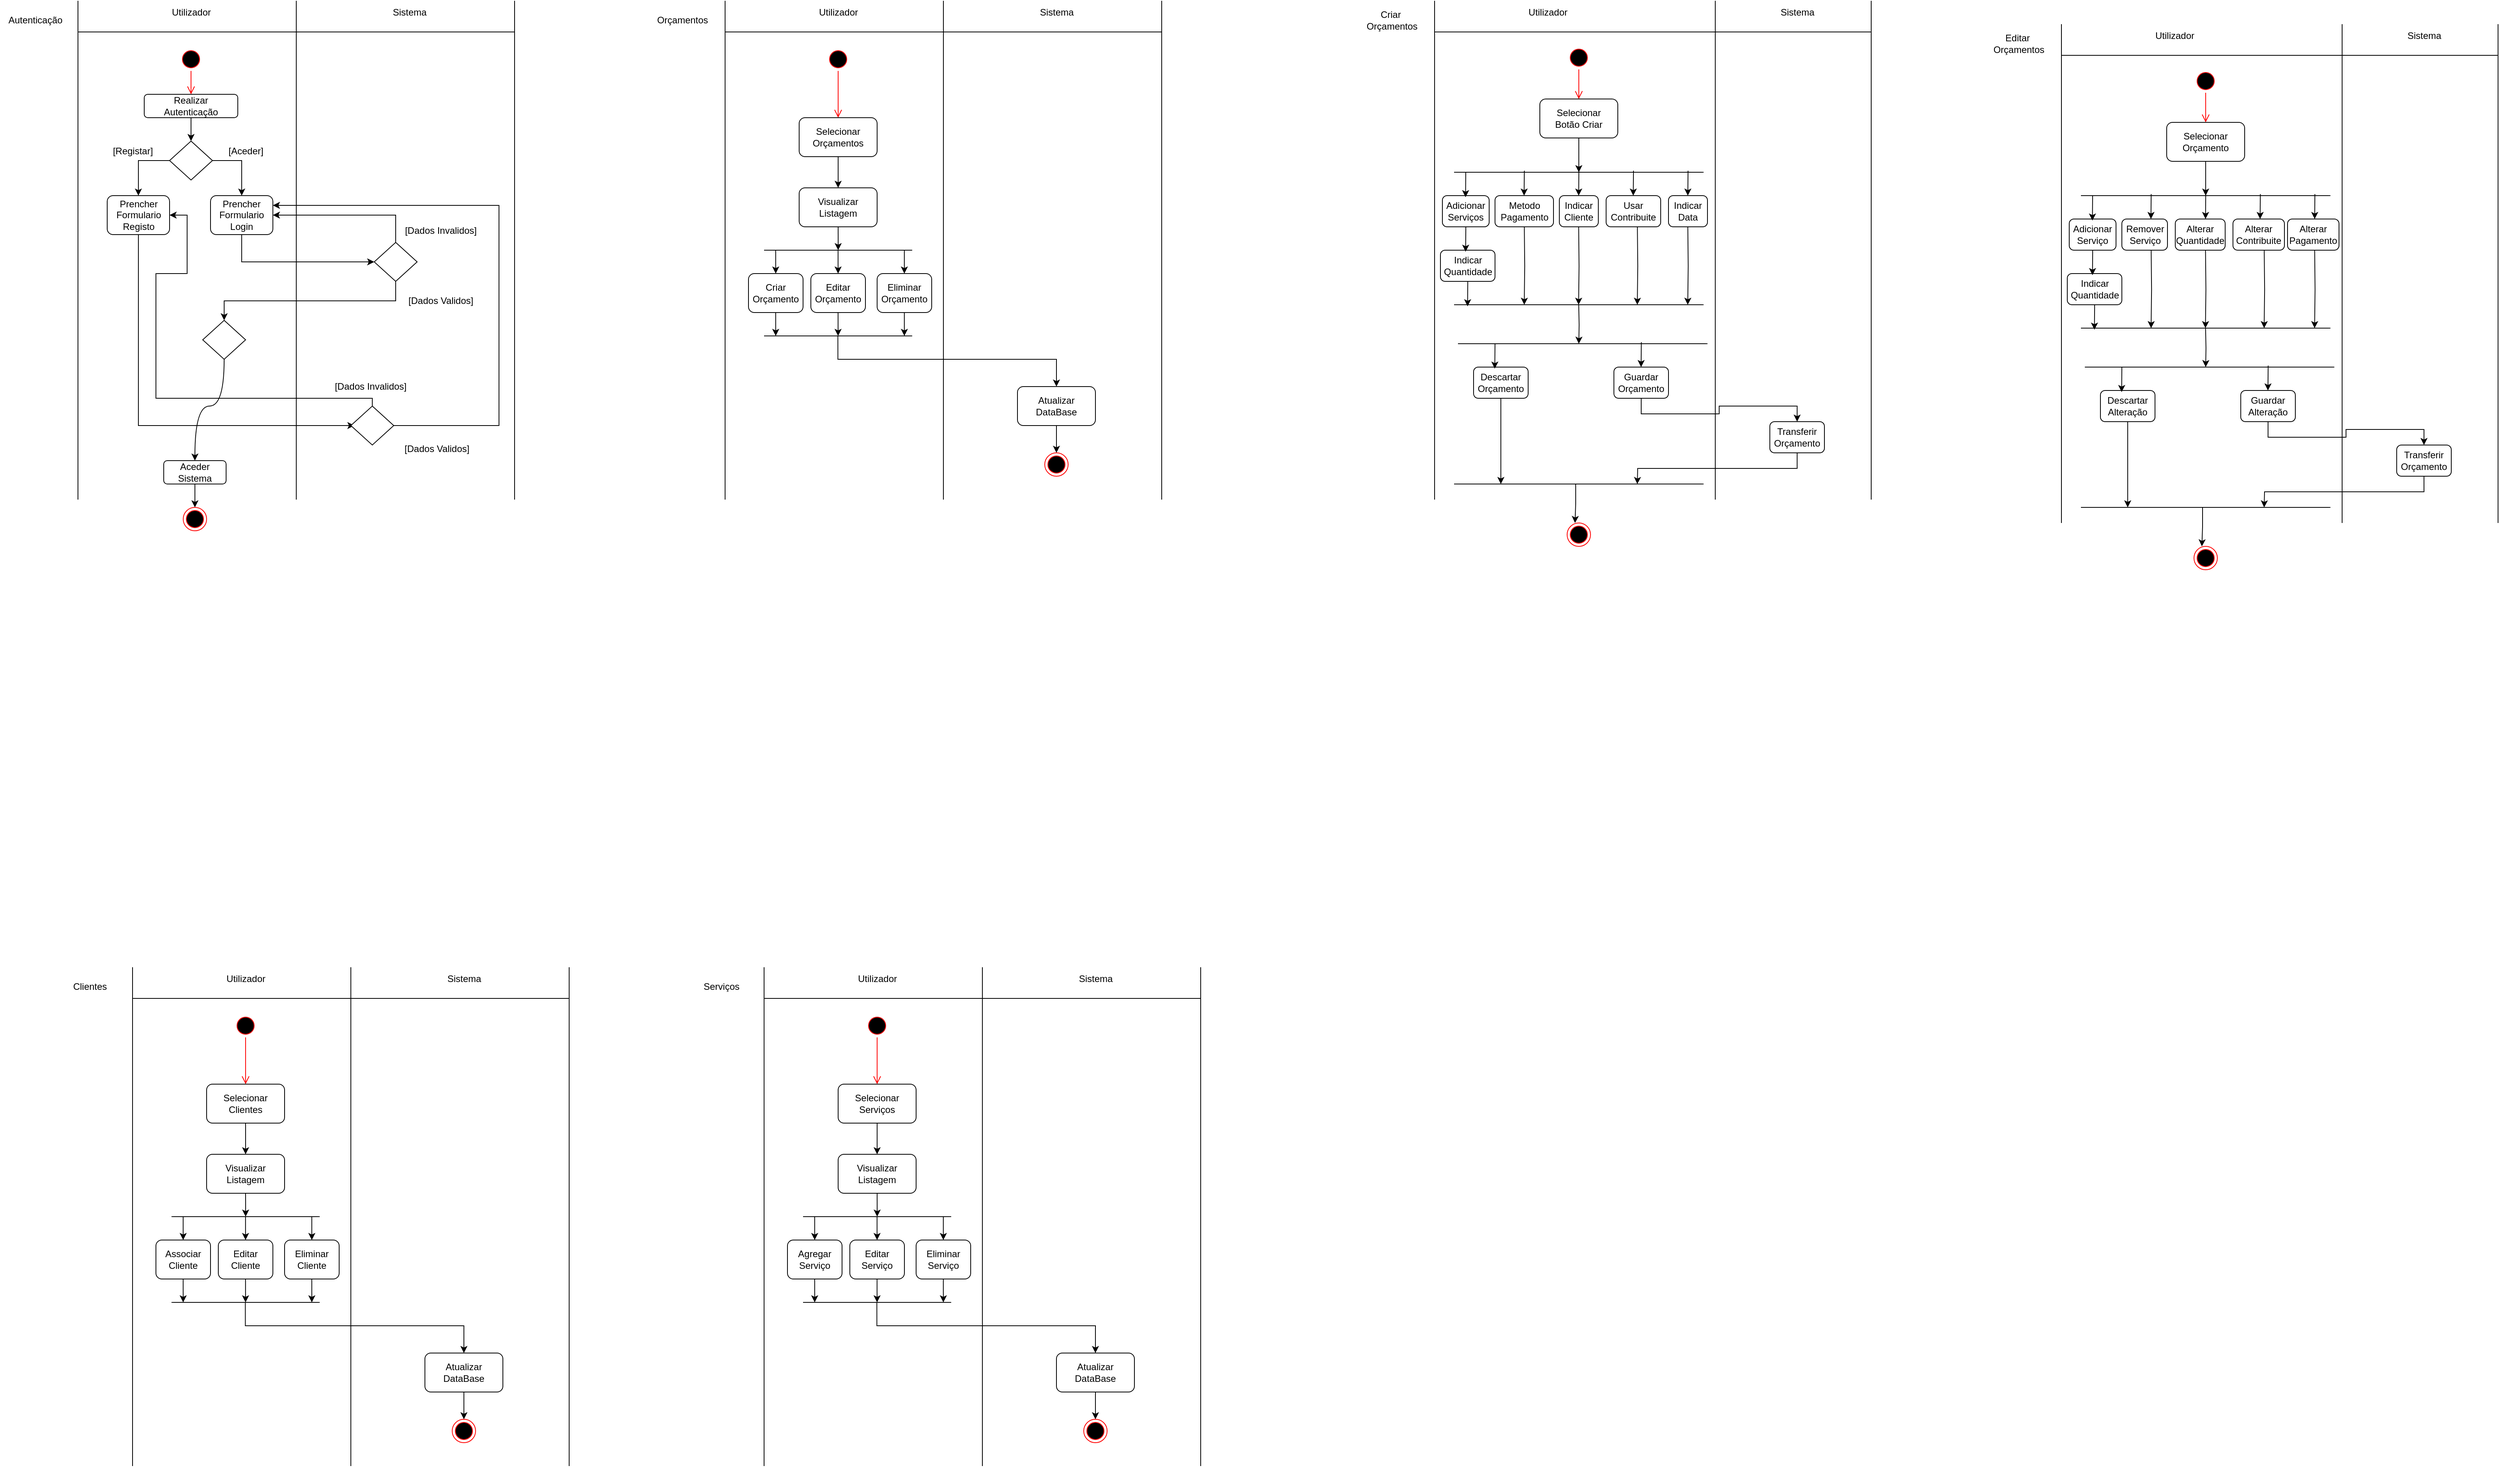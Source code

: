 <mxfile version="21.6.9" type="device">
  <diagram name="Página-1" id="OX3jYCKN3TqLSyHqY1oA">
    <mxGraphModel dx="1680" dy="1467" grid="1" gridSize="10" guides="1" tooltips="1" connect="1" arrows="1" fold="1" page="1" pageScale="1" pageWidth="827" pageHeight="1169" math="0" shadow="0">
      <root>
        <mxCell id="0" />
        <mxCell id="1" parent="0" />
        <mxCell id="Chhro7uyPCiOTzPTrU4y-1" value="" style="endArrow=none;html=1;rounded=0;" parent="1" edge="1">
          <mxGeometry width="50" height="50" relative="1" as="geometry">
            <mxPoint x="120" y="680" as="sourcePoint" />
            <mxPoint x="120" y="40" as="targetPoint" />
          </mxGeometry>
        </mxCell>
        <mxCell id="Chhro7uyPCiOTzPTrU4y-2" value="" style="endArrow=none;html=1;rounded=0;" parent="1" edge="1">
          <mxGeometry width="50" height="50" relative="1" as="geometry">
            <mxPoint x="680" y="680" as="sourcePoint" />
            <mxPoint x="680" y="40" as="targetPoint" />
          </mxGeometry>
        </mxCell>
        <mxCell id="Chhro7uyPCiOTzPTrU4y-3" value="" style="endArrow=none;html=1;rounded=0;" parent="1" edge="1">
          <mxGeometry width="50" height="50" relative="1" as="geometry">
            <mxPoint x="680" y="80" as="sourcePoint" />
            <mxPoint x="120" y="80" as="targetPoint" />
          </mxGeometry>
        </mxCell>
        <mxCell id="Chhro7uyPCiOTzPTrU4y-4" value="" style="endArrow=none;html=1;rounded=0;" parent="1" edge="1">
          <mxGeometry width="50" height="50" relative="1" as="geometry">
            <mxPoint x="400" y="680" as="sourcePoint" />
            <mxPoint x="400" y="40" as="targetPoint" />
          </mxGeometry>
        </mxCell>
        <mxCell id="Chhro7uyPCiOTzPTrU4y-5" value="Utilizador" style="text;html=1;align=center;verticalAlign=middle;resizable=0;points=[];autosize=1;strokeColor=none;fillColor=none;" parent="1" vertex="1">
          <mxGeometry x="230" y="40" width="70" height="30" as="geometry" />
        </mxCell>
        <mxCell id="Chhro7uyPCiOTzPTrU4y-6" value="Sistema" style="text;html=1;align=center;verticalAlign=middle;resizable=0;points=[];autosize=1;strokeColor=none;fillColor=none;" parent="1" vertex="1">
          <mxGeometry x="510" y="40" width="70" height="30" as="geometry" />
        </mxCell>
        <mxCell id="Chhro7uyPCiOTzPTrU4y-7" value="Autenticação" style="text;html=1;align=center;verticalAlign=middle;resizable=0;points=[];autosize=1;strokeColor=none;fillColor=none;" parent="1" vertex="1">
          <mxGeometry x="20" y="50" width="90" height="30" as="geometry" />
        </mxCell>
        <mxCell id="Chhro7uyPCiOTzPTrU4y-8" value="" style="ellipse;html=1;shape=startState;fillColor=#000000;strokeColor=#ff0000;" parent="1" vertex="1">
          <mxGeometry x="250" y="100" width="30" height="30" as="geometry" />
        </mxCell>
        <mxCell id="Chhro7uyPCiOTzPTrU4y-9" value="" style="edgeStyle=orthogonalEdgeStyle;html=1;verticalAlign=bottom;endArrow=open;endSize=8;strokeColor=#ff0000;rounded=0;entryX=0.5;entryY=0;entryDx=0;entryDy=0;" parent="1" source="Chhro7uyPCiOTzPTrU4y-8" target="Chhro7uyPCiOTzPTrU4y-10" edge="1">
          <mxGeometry relative="1" as="geometry">
            <mxPoint x="265" y="150" as="targetPoint" />
          </mxGeometry>
        </mxCell>
        <mxCell id="Chhro7uyPCiOTzPTrU4y-34" style="edgeStyle=orthogonalEdgeStyle;rounded=0;orthogonalLoop=1;jettySize=auto;html=1;exitX=0.5;exitY=1;exitDx=0;exitDy=0;entryX=0.5;entryY=0;entryDx=0;entryDy=0;" parent="1" source="Chhro7uyPCiOTzPTrU4y-10" target="Chhro7uyPCiOTzPTrU4y-11" edge="1">
          <mxGeometry relative="1" as="geometry" />
        </mxCell>
        <mxCell id="Chhro7uyPCiOTzPTrU4y-10" value="Realizar&lt;br&gt;Autenticação" style="rounded=1;whiteSpace=wrap;html=1;" parent="1" vertex="1">
          <mxGeometry x="205" y="160" width="120" height="30" as="geometry" />
        </mxCell>
        <mxCell id="Chhro7uyPCiOTzPTrU4y-25" style="edgeStyle=orthogonalEdgeStyle;rounded=0;orthogonalLoop=1;jettySize=auto;html=1;exitX=0;exitY=0.5;exitDx=0;exitDy=0;" parent="1" source="Chhro7uyPCiOTzPTrU4y-11" target="Chhro7uyPCiOTzPTrU4y-14" edge="1">
          <mxGeometry relative="1" as="geometry" />
        </mxCell>
        <mxCell id="Chhro7uyPCiOTzPTrU4y-33" style="edgeStyle=orthogonalEdgeStyle;rounded=0;orthogonalLoop=1;jettySize=auto;html=1;exitX=1;exitY=0.5;exitDx=0;exitDy=0;entryX=0.5;entryY=0;entryDx=0;entryDy=0;" parent="1" source="Chhro7uyPCiOTzPTrU4y-11" target="Chhro7uyPCiOTzPTrU4y-44" edge="1">
          <mxGeometry relative="1" as="geometry">
            <mxPoint x="335.0" y="280" as="targetPoint" />
          </mxGeometry>
        </mxCell>
        <mxCell id="Chhro7uyPCiOTzPTrU4y-11" value="" style="rhombus;whiteSpace=wrap;html=1;" parent="1" vertex="1">
          <mxGeometry x="237.5" y="220" width="55" height="50" as="geometry" />
        </mxCell>
        <mxCell id="Chhro7uyPCiOTzPTrU4y-12" value="[Registar]" style="text;html=1;align=center;verticalAlign=middle;resizable=0;points=[];autosize=1;strokeColor=none;fillColor=none;" parent="1" vertex="1">
          <mxGeometry x="150" y="218" width="80" height="30" as="geometry" />
        </mxCell>
        <mxCell id="Chhro7uyPCiOTzPTrU4y-13" value="[Aceder]" style="text;html=1;align=center;verticalAlign=middle;resizable=0;points=[];autosize=1;strokeColor=none;fillColor=none;" parent="1" vertex="1">
          <mxGeometry x="300" y="218" width="70" height="30" as="geometry" />
        </mxCell>
        <mxCell id="Chhro7uyPCiOTzPTrU4y-14" value="Prencher&lt;br&gt;Formulario&lt;br&gt;Registo" style="rounded=1;whiteSpace=wrap;html=1;" parent="1" vertex="1">
          <mxGeometry x="157.5" y="290" width="80" height="50" as="geometry" />
        </mxCell>
        <mxCell id="Chhro7uyPCiOTzPTrU4y-42" style="edgeStyle=orthogonalEdgeStyle;rounded=0;orthogonalLoop=1;jettySize=auto;html=1;exitX=0.5;exitY=1;exitDx=0;exitDy=0;entryX=0.083;entryY=0.499;entryDx=0;entryDy=0;entryPerimeter=0;" parent="1" source="Chhro7uyPCiOTzPTrU4y-14" target="Chhro7uyPCiOTzPTrU4y-41" edge="1">
          <mxGeometry relative="1" as="geometry">
            <mxPoint x="237.5" y="585" as="sourcePoint" />
            <Array as="points">
              <mxPoint x="198" y="585" />
            </Array>
          </mxGeometry>
        </mxCell>
        <mxCell id="Chhro7uyPCiOTzPTrU4y-40" style="edgeStyle=orthogonalEdgeStyle;rounded=0;orthogonalLoop=1;jettySize=auto;html=1;exitX=0.5;exitY=0;exitDx=0;exitDy=0;entryX=1;entryY=0.5;entryDx=0;entryDy=0;" parent="1" source="Chhro7uyPCiOTzPTrU4y-35" target="Chhro7uyPCiOTzPTrU4y-44" edge="1">
          <mxGeometry relative="1" as="geometry">
            <mxPoint x="381.25" y="295" as="targetPoint" />
          </mxGeometry>
        </mxCell>
        <mxCell id="Chhro7uyPCiOTzPTrU4y-59" style="edgeStyle=orthogonalEdgeStyle;rounded=0;orthogonalLoop=1;jettySize=auto;html=1;exitX=0.5;exitY=1;exitDx=0;exitDy=0;entryX=0.5;entryY=0;entryDx=0;entryDy=0;" parent="1" source="Chhro7uyPCiOTzPTrU4y-35" target="Chhro7uyPCiOTzPTrU4y-58" edge="1">
          <mxGeometry relative="1" as="geometry" />
        </mxCell>
        <mxCell id="Chhro7uyPCiOTzPTrU4y-35" value="" style="rhombus;whiteSpace=wrap;html=1;" parent="1" vertex="1">
          <mxGeometry x="500" y="350" width="55" height="50" as="geometry" />
        </mxCell>
        <mxCell id="Chhro7uyPCiOTzPTrU4y-38" value="[Dados Validos]" style="text;html=1;align=center;verticalAlign=middle;resizable=0;points=[];autosize=1;strokeColor=none;fillColor=none;" parent="1" vertex="1">
          <mxGeometry x="530" y="410" width="110" height="30" as="geometry" />
        </mxCell>
        <mxCell id="Chhro7uyPCiOTzPTrU4y-39" value="[Dados Invalidos]" style="text;html=1;align=center;verticalAlign=middle;resizable=0;points=[];autosize=1;strokeColor=none;fillColor=none;" parent="1" vertex="1">
          <mxGeometry x="525" y="320" width="120" height="30" as="geometry" />
        </mxCell>
        <mxCell id="Chhro7uyPCiOTzPTrU4y-52" style="edgeStyle=orthogonalEdgeStyle;rounded=0;orthogonalLoop=1;jettySize=auto;html=1;exitX=0.5;exitY=0;exitDx=0;exitDy=0;entryX=1;entryY=0.5;entryDx=0;entryDy=0;" parent="1" source="Chhro7uyPCiOTzPTrU4y-41" target="Chhro7uyPCiOTzPTrU4y-14" edge="1">
          <mxGeometry relative="1" as="geometry">
            <Array as="points">
              <mxPoint x="498" y="550" />
              <mxPoint x="220" y="550" />
              <mxPoint x="220" y="390" />
              <mxPoint x="260" y="390" />
              <mxPoint x="260" y="315" />
            </Array>
          </mxGeometry>
        </mxCell>
        <mxCell id="Chhro7uyPCiOTzPTrU4y-56" style="edgeStyle=orthogonalEdgeStyle;rounded=0;orthogonalLoop=1;jettySize=auto;html=1;exitX=1;exitY=0.5;exitDx=0;exitDy=0;entryX=1;entryY=0.25;entryDx=0;entryDy=0;" parent="1" source="Chhro7uyPCiOTzPTrU4y-41" target="Chhro7uyPCiOTzPTrU4y-44" edge="1">
          <mxGeometry relative="1" as="geometry">
            <Array as="points">
              <mxPoint x="660" y="585" />
              <mxPoint x="660" y="302" />
            </Array>
          </mxGeometry>
        </mxCell>
        <mxCell id="Chhro7uyPCiOTzPTrU4y-41" value="" style="rhombus;whiteSpace=wrap;html=1;" parent="1" vertex="1">
          <mxGeometry x="470" y="560" width="55" height="50" as="geometry" />
        </mxCell>
        <mxCell id="Chhro7uyPCiOTzPTrU4y-95" style="edgeStyle=orthogonalEdgeStyle;rounded=0;orthogonalLoop=1;jettySize=auto;html=1;exitX=0.5;exitY=1;exitDx=0;exitDy=0;entryX=0.5;entryY=0;entryDx=0;entryDy=0;" parent="1" source="Chhro7uyPCiOTzPTrU4y-43" target="Chhro7uyPCiOTzPTrU4y-94" edge="1">
          <mxGeometry relative="1" as="geometry" />
        </mxCell>
        <mxCell id="Chhro7uyPCiOTzPTrU4y-43" value="Aceder&lt;br&gt;Sistema" style="rounded=1;whiteSpace=wrap;html=1;" parent="1" vertex="1">
          <mxGeometry x="230" y="630" width="80" height="30" as="geometry" />
        </mxCell>
        <mxCell id="Chhro7uyPCiOTzPTrU4y-47" style="edgeStyle=orthogonalEdgeStyle;rounded=0;orthogonalLoop=1;jettySize=auto;html=1;exitX=0.5;exitY=1;exitDx=0;exitDy=0;entryX=0;entryY=0.5;entryDx=0;entryDy=0;" parent="1" source="Chhro7uyPCiOTzPTrU4y-44" target="Chhro7uyPCiOTzPTrU4y-35" edge="1">
          <mxGeometry relative="1" as="geometry" />
        </mxCell>
        <mxCell id="Chhro7uyPCiOTzPTrU4y-44" value="Prencher&lt;br&gt;&lt;div&gt;Formulario&lt;/div&gt;&lt;div&gt;Login&lt;/div&gt;" style="rounded=1;whiteSpace=wrap;html=1;" parent="1" vertex="1">
          <mxGeometry x="290" y="290" width="80" height="50" as="geometry" />
        </mxCell>
        <mxCell id="Chhro7uyPCiOTzPTrU4y-50" value="[Dados Invalidos]" style="text;html=1;align=center;verticalAlign=middle;resizable=0;points=[];autosize=1;strokeColor=none;fillColor=none;" parent="1" vertex="1">
          <mxGeometry x="435" y="520" width="120" height="30" as="geometry" />
        </mxCell>
        <mxCell id="Chhro7uyPCiOTzPTrU4y-53" value="[Dados Validos]" style="text;html=1;align=center;verticalAlign=middle;resizable=0;points=[];autosize=1;strokeColor=none;fillColor=none;" parent="1" vertex="1">
          <mxGeometry x="525" y="600" width="110" height="30" as="geometry" />
        </mxCell>
        <mxCell id="Chhro7uyPCiOTzPTrU4y-60" style="edgeStyle=orthogonalEdgeStyle;rounded=0;orthogonalLoop=1;jettySize=auto;html=1;exitX=0.5;exitY=1;exitDx=0;exitDy=0;curved=1;entryX=0.5;entryY=0;entryDx=0;entryDy=0;" parent="1" source="Chhro7uyPCiOTzPTrU4y-58" target="Chhro7uyPCiOTzPTrU4y-43" edge="1">
          <mxGeometry relative="1" as="geometry">
            <Array as="points">
              <mxPoint x="307" y="560" />
              <mxPoint x="270" y="560" />
            </Array>
          </mxGeometry>
        </mxCell>
        <mxCell id="Chhro7uyPCiOTzPTrU4y-58" value="" style="rhombus;whiteSpace=wrap;html=1;" parent="1" vertex="1">
          <mxGeometry x="280" y="450" width="55" height="50" as="geometry" />
        </mxCell>
        <mxCell id="Chhro7uyPCiOTzPTrU4y-61" value="Orçamentos" style="text;html=1;align=center;verticalAlign=middle;resizable=0;points=[];autosize=1;strokeColor=none;fillColor=none;" parent="1" vertex="1">
          <mxGeometry x="850" y="50" width="90" height="30" as="geometry" />
        </mxCell>
        <mxCell id="Chhro7uyPCiOTzPTrU4y-62" value="" style="endArrow=none;html=1;rounded=0;" parent="1" edge="1">
          <mxGeometry width="50" height="50" relative="1" as="geometry">
            <mxPoint x="950" y="680" as="sourcePoint" />
            <mxPoint x="950" y="40" as="targetPoint" />
          </mxGeometry>
        </mxCell>
        <mxCell id="Chhro7uyPCiOTzPTrU4y-63" value="" style="endArrow=none;html=1;rounded=0;" parent="1" edge="1">
          <mxGeometry width="50" height="50" relative="1" as="geometry">
            <mxPoint x="1510" y="680" as="sourcePoint" />
            <mxPoint x="1510" y="40" as="targetPoint" />
          </mxGeometry>
        </mxCell>
        <mxCell id="Chhro7uyPCiOTzPTrU4y-64" value="" style="endArrow=none;html=1;rounded=0;" parent="1" edge="1">
          <mxGeometry width="50" height="50" relative="1" as="geometry">
            <mxPoint x="1510" y="80" as="sourcePoint" />
            <mxPoint x="950" y="80" as="targetPoint" />
          </mxGeometry>
        </mxCell>
        <mxCell id="Chhro7uyPCiOTzPTrU4y-65" value="" style="endArrow=none;html=1;rounded=0;" parent="1" edge="1">
          <mxGeometry width="50" height="50" relative="1" as="geometry">
            <mxPoint x="1230" y="680" as="sourcePoint" />
            <mxPoint x="1230" y="40" as="targetPoint" />
          </mxGeometry>
        </mxCell>
        <mxCell id="Chhro7uyPCiOTzPTrU4y-66" value="Utilizador" style="text;html=1;align=center;verticalAlign=middle;resizable=0;points=[];autosize=1;strokeColor=none;fillColor=none;" parent="1" vertex="1">
          <mxGeometry x="1060" y="40" width="70" height="30" as="geometry" />
        </mxCell>
        <mxCell id="Chhro7uyPCiOTzPTrU4y-67" value="Sistema" style="text;html=1;align=center;verticalAlign=middle;resizable=0;points=[];autosize=1;strokeColor=none;fillColor=none;" parent="1" vertex="1">
          <mxGeometry x="1340" y="40" width="70" height="30" as="geometry" />
        </mxCell>
        <mxCell id="Chhro7uyPCiOTzPTrU4y-68" value="" style="ellipse;html=1;shape=startState;fillColor=#000000;strokeColor=#ff0000;" parent="1" vertex="1">
          <mxGeometry x="1080" y="100" width="30" height="30" as="geometry" />
        </mxCell>
        <mxCell id="Chhro7uyPCiOTzPTrU4y-69" value="" style="edgeStyle=orthogonalEdgeStyle;html=1;verticalAlign=bottom;endArrow=open;endSize=8;strokeColor=#ff0000;rounded=0;entryX=0.5;entryY=0;entryDx=0;entryDy=0;" parent="1" source="Chhro7uyPCiOTzPTrU4y-68" target="Chhro7uyPCiOTzPTrU4y-96" edge="1">
          <mxGeometry relative="1" as="geometry">
            <mxPoint x="1095" y="160" as="targetPoint" />
          </mxGeometry>
        </mxCell>
        <mxCell id="Chhro7uyPCiOTzPTrU4y-94" value="" style="ellipse;html=1;shape=endState;fillColor=#000000;strokeColor=#ff0000;" parent="1" vertex="1">
          <mxGeometry x="255" y="690" width="30" height="30" as="geometry" />
        </mxCell>
        <mxCell id="Chhro7uyPCiOTzPTrU4y-108" style="edgeStyle=orthogonalEdgeStyle;rounded=0;orthogonalLoop=1;jettySize=auto;html=1;exitX=0.5;exitY=1;exitDx=0;exitDy=0;entryX=0.5;entryY=0;entryDx=0;entryDy=0;" parent="1" source="Chhro7uyPCiOTzPTrU4y-96" target="Chhro7uyPCiOTzPTrU4y-97" edge="1">
          <mxGeometry relative="1" as="geometry" />
        </mxCell>
        <mxCell id="Chhro7uyPCiOTzPTrU4y-96" value="Selecionar&lt;br&gt;Orçamentos" style="rounded=1;whiteSpace=wrap;html=1;" parent="1" vertex="1">
          <mxGeometry x="1045" y="190" width="100" height="50" as="geometry" />
        </mxCell>
        <mxCell id="Chhro7uyPCiOTzPTrU4y-109" style="edgeStyle=orthogonalEdgeStyle;rounded=0;orthogonalLoop=1;jettySize=auto;html=1;exitX=0.5;exitY=1;exitDx=0;exitDy=0;" parent="1" source="Chhro7uyPCiOTzPTrU4y-97" edge="1">
          <mxGeometry relative="1" as="geometry">
            <mxPoint x="1095.057" y="360" as="targetPoint" />
          </mxGeometry>
        </mxCell>
        <mxCell id="Chhro7uyPCiOTzPTrU4y-97" value="&lt;div&gt;Visualizar&lt;/div&gt;&lt;div&gt;Listagem&lt;br&gt;&lt;/div&gt;" style="rounded=1;whiteSpace=wrap;html=1;" parent="1" vertex="1">
          <mxGeometry x="1045" y="280" width="100" height="50" as="geometry" />
        </mxCell>
        <mxCell id="Chhro7uyPCiOTzPTrU4y-98" value="Criar&lt;br&gt;Orçamento" style="rounded=1;whiteSpace=wrap;html=1;" parent="1" vertex="1">
          <mxGeometry x="980" y="390" width="70" height="50" as="geometry" />
        </mxCell>
        <mxCell id="Chhro7uyPCiOTzPTrU4y-100" value="Editar&lt;br&gt;Orçamento" style="rounded=1;whiteSpace=wrap;html=1;" parent="1" vertex="1">
          <mxGeometry x="1060" y="390" width="70" height="50" as="geometry" />
        </mxCell>
        <mxCell id="Chhro7uyPCiOTzPTrU4y-101" value="&lt;div&gt;Eliminar&lt;/div&gt;&lt;div&gt;Orçamento&lt;br&gt;&lt;/div&gt;" style="rounded=1;whiteSpace=wrap;html=1;" parent="1" vertex="1">
          <mxGeometry x="1145" y="390" width="70" height="50" as="geometry" />
        </mxCell>
        <mxCell id="Chhro7uyPCiOTzPTrU4y-119" style="edgeStyle=orthogonalEdgeStyle;rounded=0;orthogonalLoop=1;jettySize=auto;html=1;exitX=0.5;exitY=1;exitDx=0;exitDy=0;entryX=0.5;entryY=0;entryDx=0;entryDy=0;" parent="1" source="Chhro7uyPCiOTzPTrU4y-103" target="Chhro7uyPCiOTzPTrU4y-118" edge="1">
          <mxGeometry relative="1" as="geometry" />
        </mxCell>
        <mxCell id="Chhro7uyPCiOTzPTrU4y-103" value="Atualizar&lt;br&gt;DataBase" style="rounded=1;whiteSpace=wrap;html=1;" parent="1" vertex="1">
          <mxGeometry x="1325" y="535" width="100" height="50" as="geometry" />
        </mxCell>
        <mxCell id="Chhro7uyPCiOTzPTrU4y-105" value="" style="endArrow=none;html=1;rounded=0;" parent="1" edge="1">
          <mxGeometry width="50" height="50" relative="1" as="geometry">
            <mxPoint x="1000" y="360" as="sourcePoint" />
            <mxPoint x="1190" y="360" as="targetPoint" />
          </mxGeometry>
        </mxCell>
        <mxCell id="Chhro7uyPCiOTzPTrU4y-106" value="" style="endArrow=none;html=1;rounded=0;" parent="1" edge="1">
          <mxGeometry width="50" height="50" relative="1" as="geometry">
            <mxPoint x="1000" y="470" as="sourcePoint" />
            <mxPoint x="1190" y="470" as="targetPoint" />
          </mxGeometry>
        </mxCell>
        <mxCell id="Chhro7uyPCiOTzPTrU4y-110" style="edgeStyle=orthogonalEdgeStyle;rounded=0;orthogonalLoop=1;jettySize=auto;html=1;exitX=0.5;exitY=1;exitDx=0;exitDy=0;" parent="1" edge="1">
          <mxGeometry relative="1" as="geometry">
            <mxPoint x="1014.947" y="390" as="targetPoint" />
            <mxPoint x="1014.89" y="360" as="sourcePoint" />
          </mxGeometry>
        </mxCell>
        <mxCell id="Chhro7uyPCiOTzPTrU4y-111" style="edgeStyle=orthogonalEdgeStyle;rounded=0;orthogonalLoop=1;jettySize=auto;html=1;exitX=0.5;exitY=1;exitDx=0;exitDy=0;" parent="1" edge="1">
          <mxGeometry relative="1" as="geometry">
            <mxPoint x="1094.947" y="390" as="targetPoint" />
            <mxPoint x="1094.89" y="360" as="sourcePoint" />
          </mxGeometry>
        </mxCell>
        <mxCell id="Chhro7uyPCiOTzPTrU4y-113" style="edgeStyle=orthogonalEdgeStyle;rounded=0;orthogonalLoop=1;jettySize=auto;html=1;exitX=0.5;exitY=1;exitDx=0;exitDy=0;" parent="1" edge="1">
          <mxGeometry relative="1" as="geometry">
            <mxPoint x="1179.947" y="390" as="targetPoint" />
            <mxPoint x="1179.89" y="360" as="sourcePoint" />
          </mxGeometry>
        </mxCell>
        <mxCell id="Chhro7uyPCiOTzPTrU4y-114" style="edgeStyle=orthogonalEdgeStyle;rounded=0;orthogonalLoop=1;jettySize=auto;html=1;exitX=0.5;exitY=1;exitDx=0;exitDy=0;" parent="1" edge="1">
          <mxGeometry relative="1" as="geometry">
            <mxPoint x="1014.947" y="470" as="targetPoint" />
            <mxPoint x="1014.89" y="440" as="sourcePoint" />
          </mxGeometry>
        </mxCell>
        <mxCell id="Chhro7uyPCiOTzPTrU4y-115" style="edgeStyle=orthogonalEdgeStyle;rounded=0;orthogonalLoop=1;jettySize=auto;html=1;exitX=0.5;exitY=1;exitDx=0;exitDy=0;" parent="1" edge="1">
          <mxGeometry relative="1" as="geometry">
            <mxPoint x="1094.947" y="470" as="targetPoint" />
            <mxPoint x="1094.89" y="440" as="sourcePoint" />
          </mxGeometry>
        </mxCell>
        <mxCell id="Chhro7uyPCiOTzPTrU4y-116" style="edgeStyle=orthogonalEdgeStyle;rounded=0;orthogonalLoop=1;jettySize=auto;html=1;exitX=0.5;exitY=1;exitDx=0;exitDy=0;" parent="1" edge="1">
          <mxGeometry relative="1" as="geometry">
            <mxPoint x="1179.947" y="470" as="targetPoint" />
            <mxPoint x="1179.89" y="440" as="sourcePoint" />
          </mxGeometry>
        </mxCell>
        <mxCell id="Chhro7uyPCiOTzPTrU4y-117" style="edgeStyle=orthogonalEdgeStyle;rounded=0;orthogonalLoop=1;jettySize=auto;html=1;exitX=0.5;exitY=1;exitDx=0;exitDy=0;" parent="1" target="Chhro7uyPCiOTzPTrU4y-103" edge="1">
          <mxGeometry relative="1" as="geometry">
            <mxPoint x="1094.717" y="500" as="targetPoint" />
            <mxPoint x="1094.66" y="470" as="sourcePoint" />
            <Array as="points">
              <mxPoint x="1095" y="500" />
              <mxPoint x="1375" y="500" />
            </Array>
          </mxGeometry>
        </mxCell>
        <mxCell id="Chhro7uyPCiOTzPTrU4y-118" value="" style="ellipse;html=1;shape=endState;fillColor=#000000;strokeColor=#ff0000;" parent="1" vertex="1">
          <mxGeometry x="1360" y="620" width="30" height="30" as="geometry" />
        </mxCell>
        <mxCell id="OfcOoXMwRskthWxn-bnW-1" value="&lt;div&gt;Criar&amp;nbsp;&lt;/div&gt;&lt;div&gt;Orçamentos&lt;/div&gt;" style="text;html=1;align=center;verticalAlign=middle;resizable=0;points=[];autosize=1;strokeColor=none;fillColor=none;" vertex="1" parent="1">
          <mxGeometry x="1760" y="45" width="90" height="40" as="geometry" />
        </mxCell>
        <mxCell id="OfcOoXMwRskthWxn-bnW-2" value="" style="endArrow=none;html=1;rounded=0;" edge="1" parent="1">
          <mxGeometry width="50" height="50" relative="1" as="geometry">
            <mxPoint x="1860" y="680" as="sourcePoint" />
            <mxPoint x="1860" y="40" as="targetPoint" />
          </mxGeometry>
        </mxCell>
        <mxCell id="OfcOoXMwRskthWxn-bnW-3" value="" style="endArrow=none;html=1;rounded=0;" edge="1" parent="1">
          <mxGeometry width="50" height="50" relative="1" as="geometry">
            <mxPoint x="2420" y="680" as="sourcePoint" />
            <mxPoint x="2420" y="40" as="targetPoint" />
          </mxGeometry>
        </mxCell>
        <mxCell id="OfcOoXMwRskthWxn-bnW-4" value="" style="endArrow=none;html=1;rounded=0;" edge="1" parent="1">
          <mxGeometry width="50" height="50" relative="1" as="geometry">
            <mxPoint x="2420" y="80" as="sourcePoint" />
            <mxPoint x="1860" y="80" as="targetPoint" />
          </mxGeometry>
        </mxCell>
        <mxCell id="OfcOoXMwRskthWxn-bnW-5" value="" style="endArrow=none;html=1;rounded=0;" edge="1" parent="1">
          <mxGeometry width="50" height="50" relative="1" as="geometry">
            <mxPoint x="2220" y="680" as="sourcePoint" />
            <mxPoint x="2220" y="40" as="targetPoint" />
          </mxGeometry>
        </mxCell>
        <mxCell id="OfcOoXMwRskthWxn-bnW-6" value="Utilizador" style="text;html=1;align=center;verticalAlign=middle;resizable=0;points=[];autosize=1;strokeColor=none;fillColor=none;" vertex="1" parent="1">
          <mxGeometry x="1970" y="40" width="70" height="30" as="geometry" />
        </mxCell>
        <mxCell id="OfcOoXMwRskthWxn-bnW-7" value="Sistema" style="text;html=1;align=center;verticalAlign=middle;resizable=0;points=[];autosize=1;strokeColor=none;fillColor=none;" vertex="1" parent="1">
          <mxGeometry x="2290" y="40" width="70" height="30" as="geometry" />
        </mxCell>
        <mxCell id="OfcOoXMwRskthWxn-bnW-8" value="" style="ellipse;html=1;shape=startState;fillColor=#000000;strokeColor=#ff0000;" vertex="1" parent="1">
          <mxGeometry x="2030" y="98" width="30" height="30" as="geometry" />
        </mxCell>
        <mxCell id="OfcOoXMwRskthWxn-bnW-9" value="" style="edgeStyle=orthogonalEdgeStyle;html=1;verticalAlign=bottom;endArrow=open;endSize=8;strokeColor=#ff0000;rounded=0;entryX=0.5;entryY=0;entryDx=0;entryDy=0;" edge="1" parent="1" source="OfcOoXMwRskthWxn-bnW-8" target="OfcOoXMwRskthWxn-bnW-11">
          <mxGeometry relative="1" as="geometry">
            <mxPoint x="2045" y="158" as="targetPoint" />
          </mxGeometry>
        </mxCell>
        <mxCell id="OfcOoXMwRskthWxn-bnW-10" style="edgeStyle=orthogonalEdgeStyle;rounded=0;orthogonalLoop=1;jettySize=auto;html=1;exitX=0.5;exitY=1;exitDx=0;exitDy=0;" edge="1" parent="1" source="OfcOoXMwRskthWxn-bnW-11">
          <mxGeometry relative="1" as="geometry">
            <mxPoint x="2045" y="260" as="targetPoint" />
          </mxGeometry>
        </mxCell>
        <mxCell id="OfcOoXMwRskthWxn-bnW-11" value="&lt;div&gt;Selecionar&lt;/div&gt;&lt;div&gt;Botão Criar&lt;/div&gt;" style="rounded=1;whiteSpace=wrap;html=1;" vertex="1" parent="1">
          <mxGeometry x="1995" y="166" width="100" height="50" as="geometry" />
        </mxCell>
        <mxCell id="OfcOoXMwRskthWxn-bnW-28" value="" style="ellipse;html=1;shape=endState;fillColor=#000000;strokeColor=#ff0000;" vertex="1" parent="1">
          <mxGeometry x="2030" y="710" width="30" height="30" as="geometry" />
        </mxCell>
        <mxCell id="OfcOoXMwRskthWxn-bnW-29" value="&lt;div&gt;Adicionar&lt;/div&gt;&lt;div&gt;Serviços&lt;br&gt;&lt;/div&gt;" style="rounded=1;whiteSpace=wrap;html=1;" vertex="1" parent="1">
          <mxGeometry x="1870" y="290" width="60" height="40" as="geometry" />
        </mxCell>
        <mxCell id="OfcOoXMwRskthWxn-bnW-30" value="&lt;div&gt;Indicar&lt;/div&gt;&lt;div&gt;Quantidade&lt;br&gt;&lt;/div&gt;" style="rounded=1;whiteSpace=wrap;html=1;" vertex="1" parent="1">
          <mxGeometry x="1867.5" y="360" width="70" height="40" as="geometry" />
        </mxCell>
        <mxCell id="OfcOoXMwRskthWxn-bnW-31" value="&lt;div&gt;Metodo&lt;/div&gt;&lt;div&gt;Pagamento&lt;br&gt;&lt;/div&gt;" style="rounded=1;whiteSpace=wrap;html=1;" vertex="1" parent="1">
          <mxGeometry x="1937.5" y="290" width="75" height="40" as="geometry" />
        </mxCell>
        <mxCell id="OfcOoXMwRskthWxn-bnW-32" value="&lt;div&gt;Indicar&lt;/div&gt;&lt;div&gt;Cliente&lt;br&gt;&lt;/div&gt;" style="rounded=1;whiteSpace=wrap;html=1;" vertex="1" parent="1">
          <mxGeometry x="2020" y="290" width="50" height="40" as="geometry" />
        </mxCell>
        <mxCell id="OfcOoXMwRskthWxn-bnW-33" value="&lt;div&gt;Usar&lt;/div&gt;&lt;div&gt;Contribuite&lt;br&gt;&lt;/div&gt;" style="rounded=1;whiteSpace=wrap;html=1;" vertex="1" parent="1">
          <mxGeometry x="2080" y="290" width="70" height="40" as="geometry" />
        </mxCell>
        <mxCell id="OfcOoXMwRskthWxn-bnW-34" value="&lt;div&gt;Indicar&lt;/div&gt;&lt;div&gt;Data&lt;br&gt;&lt;/div&gt;" style="rounded=1;whiteSpace=wrap;html=1;" vertex="1" parent="1">
          <mxGeometry x="2160" y="290" width="50" height="40" as="geometry" />
        </mxCell>
        <mxCell id="OfcOoXMwRskthWxn-bnW-35" value="" style="endArrow=none;html=1;rounded=0;" edge="1" parent="1">
          <mxGeometry width="50" height="50" relative="1" as="geometry">
            <mxPoint x="1885" y="260" as="sourcePoint" />
            <mxPoint x="2205" y="260" as="targetPoint" />
          </mxGeometry>
        </mxCell>
        <mxCell id="OfcOoXMwRskthWxn-bnW-36" style="edgeStyle=orthogonalEdgeStyle;rounded=0;orthogonalLoop=1;jettySize=auto;html=1;" edge="1" parent="1">
          <mxGeometry relative="1" as="geometry">
            <mxPoint x="1900" y="260" as="sourcePoint" />
            <mxPoint x="1899.71" y="292" as="targetPoint" />
          </mxGeometry>
        </mxCell>
        <mxCell id="OfcOoXMwRskthWxn-bnW-37" style="edgeStyle=orthogonalEdgeStyle;rounded=0;orthogonalLoop=1;jettySize=auto;html=1;" edge="1" parent="1">
          <mxGeometry relative="1" as="geometry">
            <mxPoint x="1975.09" y="258" as="sourcePoint" />
            <mxPoint x="1974.8" y="290" as="targetPoint" />
          </mxGeometry>
        </mxCell>
        <mxCell id="OfcOoXMwRskthWxn-bnW-38" style="edgeStyle=orthogonalEdgeStyle;rounded=0;orthogonalLoop=1;jettySize=auto;html=1;" edge="1" parent="1">
          <mxGeometry relative="1" as="geometry">
            <mxPoint x="2045.09" y="258" as="sourcePoint" />
            <mxPoint x="2044.8" y="290" as="targetPoint" />
          </mxGeometry>
        </mxCell>
        <mxCell id="OfcOoXMwRskthWxn-bnW-39" style="edgeStyle=orthogonalEdgeStyle;rounded=0;orthogonalLoop=1;jettySize=auto;html=1;" edge="1" parent="1">
          <mxGeometry relative="1" as="geometry">
            <mxPoint x="2115.09" y="258" as="sourcePoint" />
            <mxPoint x="2114.8" y="290" as="targetPoint" />
          </mxGeometry>
        </mxCell>
        <mxCell id="OfcOoXMwRskthWxn-bnW-40" style="edgeStyle=orthogonalEdgeStyle;rounded=0;orthogonalLoop=1;jettySize=auto;html=1;" edge="1" parent="1">
          <mxGeometry relative="1" as="geometry">
            <mxPoint x="2185.09" y="258" as="sourcePoint" />
            <mxPoint x="2184.8" y="290" as="targetPoint" />
          </mxGeometry>
        </mxCell>
        <mxCell id="OfcOoXMwRskthWxn-bnW-41" value="" style="endArrow=none;html=1;rounded=0;" edge="1" parent="1">
          <mxGeometry width="50" height="50" relative="1" as="geometry">
            <mxPoint x="1885" y="430" as="sourcePoint" />
            <mxPoint x="2205" y="430" as="targetPoint" />
          </mxGeometry>
        </mxCell>
        <mxCell id="OfcOoXMwRskthWxn-bnW-42" style="edgeStyle=orthogonalEdgeStyle;rounded=0;orthogonalLoop=1;jettySize=auto;html=1;" edge="1" parent="1">
          <mxGeometry relative="1" as="geometry">
            <mxPoint x="1900.09" y="330" as="sourcePoint" />
            <mxPoint x="1899.8" y="362" as="targetPoint" />
          </mxGeometry>
        </mxCell>
        <mxCell id="OfcOoXMwRskthWxn-bnW-43" style="edgeStyle=orthogonalEdgeStyle;rounded=0;orthogonalLoop=1;jettySize=auto;html=1;" edge="1" parent="1">
          <mxGeometry relative="1" as="geometry">
            <mxPoint x="1902.59" y="400" as="sourcePoint" />
            <mxPoint x="1902.3" y="432" as="targetPoint" />
          </mxGeometry>
        </mxCell>
        <mxCell id="OfcOoXMwRskthWxn-bnW-44" style="edgeStyle=orthogonalEdgeStyle;rounded=0;orthogonalLoop=1;jettySize=auto;html=1;" edge="1" parent="1">
          <mxGeometry relative="1" as="geometry">
            <mxPoint x="1975.09" y="330" as="sourcePoint" />
            <mxPoint x="1975" y="430" as="targetPoint" />
          </mxGeometry>
        </mxCell>
        <mxCell id="OfcOoXMwRskthWxn-bnW-45" style="edgeStyle=orthogonalEdgeStyle;rounded=0;orthogonalLoop=1;jettySize=auto;html=1;" edge="1" parent="1">
          <mxGeometry relative="1" as="geometry">
            <mxPoint x="2044.79" y="330" as="sourcePoint" />
            <mxPoint x="2044.7" y="430" as="targetPoint" />
          </mxGeometry>
        </mxCell>
        <mxCell id="OfcOoXMwRskthWxn-bnW-46" style="edgeStyle=orthogonalEdgeStyle;rounded=0;orthogonalLoop=1;jettySize=auto;html=1;" edge="1" parent="1">
          <mxGeometry relative="1" as="geometry">
            <mxPoint x="2120.09" y="330" as="sourcePoint" />
            <mxPoint x="2120" y="430" as="targetPoint" />
          </mxGeometry>
        </mxCell>
        <mxCell id="OfcOoXMwRskthWxn-bnW-47" style="edgeStyle=orthogonalEdgeStyle;rounded=0;orthogonalLoop=1;jettySize=auto;html=1;" edge="1" parent="1">
          <mxGeometry relative="1" as="geometry">
            <mxPoint x="2184.79" y="330" as="sourcePoint" />
            <mxPoint x="2184.7" y="430" as="targetPoint" />
          </mxGeometry>
        </mxCell>
        <mxCell id="OfcOoXMwRskthWxn-bnW-48" style="edgeStyle=orthogonalEdgeStyle;rounded=0;orthogonalLoop=1;jettySize=auto;html=1;" edge="1" parent="1">
          <mxGeometry relative="1" as="geometry">
            <mxPoint x="2044.87" y="430" as="sourcePoint" />
            <mxPoint x="2045" y="480" as="targetPoint" />
          </mxGeometry>
        </mxCell>
        <mxCell id="OfcOoXMwRskthWxn-bnW-64" style="edgeStyle=orthogonalEdgeStyle;rounded=0;orthogonalLoop=1;jettySize=auto;html=1;exitX=0.5;exitY=1;exitDx=0;exitDy=0;" edge="1" parent="1" source="OfcOoXMwRskthWxn-bnW-49">
          <mxGeometry relative="1" as="geometry">
            <mxPoint x="1945" y="660" as="targetPoint" />
          </mxGeometry>
        </mxCell>
        <mxCell id="OfcOoXMwRskthWxn-bnW-49" value="&lt;div&gt;Descartar&lt;/div&gt;Orçamento" style="rounded=1;whiteSpace=wrap;html=1;" vertex="1" parent="1">
          <mxGeometry x="1910" y="510" width="70" height="40" as="geometry" />
        </mxCell>
        <mxCell id="OfcOoXMwRskthWxn-bnW-61" style="edgeStyle=orthogonalEdgeStyle;rounded=0;orthogonalLoop=1;jettySize=auto;html=1;exitX=0.5;exitY=1;exitDx=0;exitDy=0;entryX=0.5;entryY=0;entryDx=0;entryDy=0;" edge="1" parent="1" source="OfcOoXMwRskthWxn-bnW-50" target="OfcOoXMwRskthWxn-bnW-60">
          <mxGeometry relative="1" as="geometry" />
        </mxCell>
        <mxCell id="OfcOoXMwRskthWxn-bnW-50" value="&lt;div&gt;Guardar&lt;/div&gt;&lt;div&gt;Orçamento&lt;/div&gt;" style="rounded=1;whiteSpace=wrap;html=1;" vertex="1" parent="1">
          <mxGeometry x="2090" y="510" width="70" height="40" as="geometry" />
        </mxCell>
        <mxCell id="OfcOoXMwRskthWxn-bnW-57" value="" style="endArrow=none;html=1;rounded=0;" edge="1" parent="1">
          <mxGeometry width="50" height="50" relative="1" as="geometry">
            <mxPoint x="1890" y="480" as="sourcePoint" />
            <mxPoint x="2210" y="480" as="targetPoint" />
          </mxGeometry>
        </mxCell>
        <mxCell id="OfcOoXMwRskthWxn-bnW-58" style="edgeStyle=orthogonalEdgeStyle;rounded=0;orthogonalLoop=1;jettySize=auto;html=1;" edge="1" parent="1">
          <mxGeometry relative="1" as="geometry">
            <mxPoint x="1937.5" y="480" as="sourcePoint" />
            <mxPoint x="1937.21" y="512" as="targetPoint" />
          </mxGeometry>
        </mxCell>
        <mxCell id="OfcOoXMwRskthWxn-bnW-59" style="edgeStyle=orthogonalEdgeStyle;rounded=0;orthogonalLoop=1;jettySize=auto;html=1;" edge="1" parent="1">
          <mxGeometry relative="1" as="geometry">
            <mxPoint x="2125.15" y="478" as="sourcePoint" />
            <mxPoint x="2124.86" y="510" as="targetPoint" />
          </mxGeometry>
        </mxCell>
        <mxCell id="OfcOoXMwRskthWxn-bnW-63" style="edgeStyle=orthogonalEdgeStyle;rounded=0;orthogonalLoop=1;jettySize=auto;html=1;exitX=0.5;exitY=1;exitDx=0;exitDy=0;" edge="1" parent="1" source="OfcOoXMwRskthWxn-bnW-60">
          <mxGeometry relative="1" as="geometry">
            <mxPoint x="2120" y="660" as="targetPoint" />
          </mxGeometry>
        </mxCell>
        <mxCell id="OfcOoXMwRskthWxn-bnW-60" value="&lt;div&gt;Transferir&lt;/div&gt;&lt;div&gt;Orçamento&lt;/div&gt;" style="rounded=1;whiteSpace=wrap;html=1;" vertex="1" parent="1">
          <mxGeometry x="2290" y="580" width="70" height="40" as="geometry" />
        </mxCell>
        <mxCell id="OfcOoXMwRskthWxn-bnW-62" value="" style="endArrow=none;html=1;rounded=0;" edge="1" parent="1">
          <mxGeometry width="50" height="50" relative="1" as="geometry">
            <mxPoint x="1885" y="660" as="sourcePoint" />
            <mxPoint x="2205" y="660" as="targetPoint" />
          </mxGeometry>
        </mxCell>
        <mxCell id="OfcOoXMwRskthWxn-bnW-66" style="edgeStyle=orthogonalEdgeStyle;rounded=0;orthogonalLoop=1;jettySize=auto;html=1;" edge="1" parent="1">
          <mxGeometry relative="1" as="geometry">
            <mxPoint x="2040" y="660" as="sourcePoint" />
            <mxPoint x="2040.13" y="710" as="targetPoint" />
            <Array as="points">
              <mxPoint x="2041" y="660" />
              <mxPoint x="2041" y="685" />
              <mxPoint x="2040" y="685" />
            </Array>
          </mxGeometry>
        </mxCell>
        <mxCell id="OfcOoXMwRskthWxn-bnW-67" value="&lt;div&gt;Editar&amp;nbsp;&lt;/div&gt;&lt;div&gt;Orçamentos&lt;/div&gt;" style="text;html=1;align=center;verticalAlign=middle;resizable=0;points=[];autosize=1;strokeColor=none;fillColor=none;" vertex="1" parent="1">
          <mxGeometry x="2564" y="75" width="90" height="40" as="geometry" />
        </mxCell>
        <mxCell id="OfcOoXMwRskthWxn-bnW-68" value="" style="endArrow=none;html=1;rounded=0;" edge="1" parent="1">
          <mxGeometry width="50" height="50" relative="1" as="geometry">
            <mxPoint x="2664" y="710" as="sourcePoint" />
            <mxPoint x="2664" y="70" as="targetPoint" />
          </mxGeometry>
        </mxCell>
        <mxCell id="OfcOoXMwRskthWxn-bnW-69" value="" style="endArrow=none;html=1;rounded=0;" edge="1" parent="1">
          <mxGeometry width="50" height="50" relative="1" as="geometry">
            <mxPoint x="3224" y="710" as="sourcePoint" />
            <mxPoint x="3224" y="70" as="targetPoint" />
          </mxGeometry>
        </mxCell>
        <mxCell id="OfcOoXMwRskthWxn-bnW-70" value="" style="endArrow=none;html=1;rounded=0;" edge="1" parent="1">
          <mxGeometry width="50" height="50" relative="1" as="geometry">
            <mxPoint x="3224" y="110" as="sourcePoint" />
            <mxPoint x="2664" y="110" as="targetPoint" />
          </mxGeometry>
        </mxCell>
        <mxCell id="OfcOoXMwRskthWxn-bnW-71" value="" style="endArrow=none;html=1;rounded=0;" edge="1" parent="1">
          <mxGeometry width="50" height="50" relative="1" as="geometry">
            <mxPoint x="3024" y="710" as="sourcePoint" />
            <mxPoint x="3024" y="70" as="targetPoint" />
          </mxGeometry>
        </mxCell>
        <mxCell id="OfcOoXMwRskthWxn-bnW-72" value="Utilizador" style="text;html=1;align=center;verticalAlign=middle;resizable=0;points=[];autosize=1;strokeColor=none;fillColor=none;" vertex="1" parent="1">
          <mxGeometry x="2774" y="70" width="70" height="30" as="geometry" />
        </mxCell>
        <mxCell id="OfcOoXMwRskthWxn-bnW-73" value="Sistema" style="text;html=1;align=center;verticalAlign=middle;resizable=0;points=[];autosize=1;strokeColor=none;fillColor=none;" vertex="1" parent="1">
          <mxGeometry x="3094" y="70" width="70" height="30" as="geometry" />
        </mxCell>
        <mxCell id="OfcOoXMwRskthWxn-bnW-74" value="" style="ellipse;html=1;shape=startState;fillColor=#000000;strokeColor=#ff0000;" vertex="1" parent="1">
          <mxGeometry x="2834" y="128" width="30" height="30" as="geometry" />
        </mxCell>
        <mxCell id="OfcOoXMwRskthWxn-bnW-75" value="" style="edgeStyle=orthogonalEdgeStyle;html=1;verticalAlign=bottom;endArrow=open;endSize=8;strokeColor=#ff0000;rounded=0;entryX=0.5;entryY=0;entryDx=0;entryDy=0;" edge="1" parent="1" source="OfcOoXMwRskthWxn-bnW-74" target="OfcOoXMwRskthWxn-bnW-77">
          <mxGeometry relative="1" as="geometry">
            <mxPoint x="2849" y="188" as="targetPoint" />
          </mxGeometry>
        </mxCell>
        <mxCell id="OfcOoXMwRskthWxn-bnW-76" style="edgeStyle=orthogonalEdgeStyle;rounded=0;orthogonalLoop=1;jettySize=auto;html=1;exitX=0.5;exitY=1;exitDx=0;exitDy=0;" edge="1" parent="1" source="OfcOoXMwRskthWxn-bnW-77">
          <mxGeometry relative="1" as="geometry">
            <mxPoint x="2849" y="290" as="targetPoint" />
          </mxGeometry>
        </mxCell>
        <mxCell id="OfcOoXMwRskthWxn-bnW-77" value="&lt;div&gt;Selecionar&lt;/div&gt;&lt;div&gt;Orçamento&lt;br&gt;&lt;/div&gt;" style="rounded=1;whiteSpace=wrap;html=1;" vertex="1" parent="1">
          <mxGeometry x="2799" y="196" width="100" height="50" as="geometry" />
        </mxCell>
        <mxCell id="OfcOoXMwRskthWxn-bnW-78" value="" style="ellipse;html=1;shape=endState;fillColor=#000000;strokeColor=#ff0000;" vertex="1" parent="1">
          <mxGeometry x="2834" y="740" width="30" height="30" as="geometry" />
        </mxCell>
        <mxCell id="OfcOoXMwRskthWxn-bnW-79" value="&lt;div&gt;Adicionar&lt;/div&gt;&lt;div&gt;Serviço&lt;/div&gt;" style="rounded=1;whiteSpace=wrap;html=1;" vertex="1" parent="1">
          <mxGeometry x="2674" y="320" width="60" height="40" as="geometry" />
        </mxCell>
        <mxCell id="OfcOoXMwRskthWxn-bnW-80" value="&lt;div&gt;Indicar&lt;/div&gt;&lt;div&gt;Quantidade&lt;br&gt;&lt;/div&gt;" style="rounded=1;whiteSpace=wrap;html=1;" vertex="1" parent="1">
          <mxGeometry x="2671.5" y="390" width="70" height="40" as="geometry" />
        </mxCell>
        <mxCell id="OfcOoXMwRskthWxn-bnW-81" value="Remover&lt;br&gt;Serviço" style="rounded=1;whiteSpace=wrap;html=1;" vertex="1" parent="1">
          <mxGeometry x="2741.5" y="320" width="58.5" height="40" as="geometry" />
        </mxCell>
        <mxCell id="OfcOoXMwRskthWxn-bnW-82" value="&lt;div&gt;Alterar&lt;/div&gt;&lt;div&gt;Quantidade&lt;/div&gt;" style="rounded=1;whiteSpace=wrap;html=1;" vertex="1" parent="1">
          <mxGeometry x="2810" y="320" width="64" height="40" as="geometry" />
        </mxCell>
        <mxCell id="OfcOoXMwRskthWxn-bnW-83" value="&lt;div&gt;Alterar&lt;br&gt;&lt;/div&gt;&lt;div&gt;Contribuite&lt;br&gt;&lt;/div&gt;" style="rounded=1;whiteSpace=wrap;html=1;" vertex="1" parent="1">
          <mxGeometry x="2884" y="320" width="66" height="40" as="geometry" />
        </mxCell>
        <mxCell id="OfcOoXMwRskthWxn-bnW-84" value="Alterar&lt;br&gt;Pagamento" style="rounded=1;whiteSpace=wrap;html=1;" vertex="1" parent="1">
          <mxGeometry x="2954" y="320" width="66" height="40" as="geometry" />
        </mxCell>
        <mxCell id="OfcOoXMwRskthWxn-bnW-85" value="" style="endArrow=none;html=1;rounded=0;" edge="1" parent="1">
          <mxGeometry width="50" height="50" relative="1" as="geometry">
            <mxPoint x="2689" y="290" as="sourcePoint" />
            <mxPoint x="3009" y="290" as="targetPoint" />
          </mxGeometry>
        </mxCell>
        <mxCell id="OfcOoXMwRskthWxn-bnW-86" style="edgeStyle=orthogonalEdgeStyle;rounded=0;orthogonalLoop=1;jettySize=auto;html=1;" edge="1" parent="1">
          <mxGeometry relative="1" as="geometry">
            <mxPoint x="2704" y="290" as="sourcePoint" />
            <mxPoint x="2703.71" y="322" as="targetPoint" />
          </mxGeometry>
        </mxCell>
        <mxCell id="OfcOoXMwRskthWxn-bnW-87" style="edgeStyle=orthogonalEdgeStyle;rounded=0;orthogonalLoop=1;jettySize=auto;html=1;" edge="1" parent="1">
          <mxGeometry relative="1" as="geometry">
            <mxPoint x="2779.09" y="288" as="sourcePoint" />
            <mxPoint x="2778.8" y="320" as="targetPoint" />
          </mxGeometry>
        </mxCell>
        <mxCell id="OfcOoXMwRskthWxn-bnW-88" style="edgeStyle=orthogonalEdgeStyle;rounded=0;orthogonalLoop=1;jettySize=auto;html=1;" edge="1" parent="1">
          <mxGeometry relative="1" as="geometry">
            <mxPoint x="2849.09" y="288" as="sourcePoint" />
            <mxPoint x="2848.8" y="320" as="targetPoint" />
          </mxGeometry>
        </mxCell>
        <mxCell id="OfcOoXMwRskthWxn-bnW-89" style="edgeStyle=orthogonalEdgeStyle;rounded=0;orthogonalLoop=1;jettySize=auto;html=1;" edge="1" parent="1">
          <mxGeometry relative="1" as="geometry">
            <mxPoint x="2919.09" y="288" as="sourcePoint" />
            <mxPoint x="2918.8" y="320" as="targetPoint" />
          </mxGeometry>
        </mxCell>
        <mxCell id="OfcOoXMwRskthWxn-bnW-90" style="edgeStyle=orthogonalEdgeStyle;rounded=0;orthogonalLoop=1;jettySize=auto;html=1;" edge="1" parent="1">
          <mxGeometry relative="1" as="geometry">
            <mxPoint x="2989.09" y="288" as="sourcePoint" />
            <mxPoint x="2988.8" y="320" as="targetPoint" />
          </mxGeometry>
        </mxCell>
        <mxCell id="OfcOoXMwRskthWxn-bnW-91" value="" style="endArrow=none;html=1;rounded=0;" edge="1" parent="1">
          <mxGeometry width="50" height="50" relative="1" as="geometry">
            <mxPoint x="2689" y="460" as="sourcePoint" />
            <mxPoint x="3009" y="460" as="targetPoint" />
          </mxGeometry>
        </mxCell>
        <mxCell id="OfcOoXMwRskthWxn-bnW-92" style="edgeStyle=orthogonalEdgeStyle;rounded=0;orthogonalLoop=1;jettySize=auto;html=1;" edge="1" parent="1">
          <mxGeometry relative="1" as="geometry">
            <mxPoint x="2704.09" y="360" as="sourcePoint" />
            <mxPoint x="2703.8" y="392" as="targetPoint" />
          </mxGeometry>
        </mxCell>
        <mxCell id="OfcOoXMwRskthWxn-bnW-93" style="edgeStyle=orthogonalEdgeStyle;rounded=0;orthogonalLoop=1;jettySize=auto;html=1;" edge="1" parent="1">
          <mxGeometry relative="1" as="geometry">
            <mxPoint x="2706.59" y="430" as="sourcePoint" />
            <mxPoint x="2706.3" y="462" as="targetPoint" />
          </mxGeometry>
        </mxCell>
        <mxCell id="OfcOoXMwRskthWxn-bnW-94" style="edgeStyle=orthogonalEdgeStyle;rounded=0;orthogonalLoop=1;jettySize=auto;html=1;" edge="1" parent="1">
          <mxGeometry relative="1" as="geometry">
            <mxPoint x="2779.09" y="360" as="sourcePoint" />
            <mxPoint x="2779" y="460" as="targetPoint" />
          </mxGeometry>
        </mxCell>
        <mxCell id="OfcOoXMwRskthWxn-bnW-95" style="edgeStyle=orthogonalEdgeStyle;rounded=0;orthogonalLoop=1;jettySize=auto;html=1;" edge="1" parent="1">
          <mxGeometry relative="1" as="geometry">
            <mxPoint x="2848.79" y="360" as="sourcePoint" />
            <mxPoint x="2848.7" y="460" as="targetPoint" />
          </mxGeometry>
        </mxCell>
        <mxCell id="OfcOoXMwRskthWxn-bnW-96" style="edgeStyle=orthogonalEdgeStyle;rounded=0;orthogonalLoop=1;jettySize=auto;html=1;" edge="1" parent="1">
          <mxGeometry relative="1" as="geometry">
            <mxPoint x="2924.09" y="360" as="sourcePoint" />
            <mxPoint x="2924" y="460" as="targetPoint" />
          </mxGeometry>
        </mxCell>
        <mxCell id="OfcOoXMwRskthWxn-bnW-97" style="edgeStyle=orthogonalEdgeStyle;rounded=0;orthogonalLoop=1;jettySize=auto;html=1;" edge="1" parent="1">
          <mxGeometry relative="1" as="geometry">
            <mxPoint x="2988.79" y="360" as="sourcePoint" />
            <mxPoint x="2988.7" y="460" as="targetPoint" />
          </mxGeometry>
        </mxCell>
        <mxCell id="OfcOoXMwRskthWxn-bnW-98" style="edgeStyle=orthogonalEdgeStyle;rounded=0;orthogonalLoop=1;jettySize=auto;html=1;" edge="1" parent="1">
          <mxGeometry relative="1" as="geometry">
            <mxPoint x="2848.87" y="460" as="sourcePoint" />
            <mxPoint x="2849" y="510" as="targetPoint" />
          </mxGeometry>
        </mxCell>
        <mxCell id="OfcOoXMwRskthWxn-bnW-99" style="edgeStyle=orthogonalEdgeStyle;rounded=0;orthogonalLoop=1;jettySize=auto;html=1;exitX=0.5;exitY=1;exitDx=0;exitDy=0;" edge="1" parent="1" source="OfcOoXMwRskthWxn-bnW-100">
          <mxGeometry relative="1" as="geometry">
            <mxPoint x="2749" y="690" as="targetPoint" />
          </mxGeometry>
        </mxCell>
        <mxCell id="OfcOoXMwRskthWxn-bnW-100" value="&lt;div&gt;Descartar&lt;/div&gt;Alteração" style="rounded=1;whiteSpace=wrap;html=1;" vertex="1" parent="1">
          <mxGeometry x="2714" y="540" width="70" height="40" as="geometry" />
        </mxCell>
        <mxCell id="OfcOoXMwRskthWxn-bnW-101" style="edgeStyle=orthogonalEdgeStyle;rounded=0;orthogonalLoop=1;jettySize=auto;html=1;exitX=0.5;exitY=1;exitDx=0;exitDy=0;entryX=0.5;entryY=0;entryDx=0;entryDy=0;" edge="1" parent="1" source="OfcOoXMwRskthWxn-bnW-102" target="OfcOoXMwRskthWxn-bnW-107">
          <mxGeometry relative="1" as="geometry" />
        </mxCell>
        <mxCell id="OfcOoXMwRskthWxn-bnW-102" value="&lt;div&gt;Guardar&lt;/div&gt;&lt;div&gt;Alteração&lt;/div&gt;" style="rounded=1;whiteSpace=wrap;html=1;" vertex="1" parent="1">
          <mxGeometry x="2894" y="540" width="70" height="40" as="geometry" />
        </mxCell>
        <mxCell id="OfcOoXMwRskthWxn-bnW-103" value="" style="endArrow=none;html=1;rounded=0;" edge="1" parent="1">
          <mxGeometry width="50" height="50" relative="1" as="geometry">
            <mxPoint x="2694" y="510" as="sourcePoint" />
            <mxPoint x="3014" y="510" as="targetPoint" />
          </mxGeometry>
        </mxCell>
        <mxCell id="OfcOoXMwRskthWxn-bnW-104" style="edgeStyle=orthogonalEdgeStyle;rounded=0;orthogonalLoop=1;jettySize=auto;html=1;" edge="1" parent="1">
          <mxGeometry relative="1" as="geometry">
            <mxPoint x="2741.5" y="510" as="sourcePoint" />
            <mxPoint x="2741.21" y="542" as="targetPoint" />
          </mxGeometry>
        </mxCell>
        <mxCell id="OfcOoXMwRskthWxn-bnW-105" style="edgeStyle=orthogonalEdgeStyle;rounded=0;orthogonalLoop=1;jettySize=auto;html=1;" edge="1" parent="1">
          <mxGeometry relative="1" as="geometry">
            <mxPoint x="2929.15" y="508" as="sourcePoint" />
            <mxPoint x="2928.86" y="540" as="targetPoint" />
          </mxGeometry>
        </mxCell>
        <mxCell id="OfcOoXMwRskthWxn-bnW-106" style="edgeStyle=orthogonalEdgeStyle;rounded=0;orthogonalLoop=1;jettySize=auto;html=1;exitX=0.5;exitY=1;exitDx=0;exitDy=0;" edge="1" parent="1" source="OfcOoXMwRskthWxn-bnW-107">
          <mxGeometry relative="1" as="geometry">
            <mxPoint x="2924" y="690" as="targetPoint" />
          </mxGeometry>
        </mxCell>
        <mxCell id="OfcOoXMwRskthWxn-bnW-107" value="&lt;div&gt;Transferir&lt;/div&gt;&lt;div&gt;Orçamento&lt;/div&gt;" style="rounded=1;whiteSpace=wrap;html=1;" vertex="1" parent="1">
          <mxGeometry x="3094" y="610" width="70" height="40" as="geometry" />
        </mxCell>
        <mxCell id="OfcOoXMwRskthWxn-bnW-108" value="" style="endArrow=none;html=1;rounded=0;" edge="1" parent="1">
          <mxGeometry width="50" height="50" relative="1" as="geometry">
            <mxPoint x="2689" y="690" as="sourcePoint" />
            <mxPoint x="3009" y="690" as="targetPoint" />
          </mxGeometry>
        </mxCell>
        <mxCell id="OfcOoXMwRskthWxn-bnW-109" style="edgeStyle=orthogonalEdgeStyle;rounded=0;orthogonalLoop=1;jettySize=auto;html=1;" edge="1" parent="1">
          <mxGeometry relative="1" as="geometry">
            <mxPoint x="2844" y="690" as="sourcePoint" />
            <mxPoint x="2844.13" y="740" as="targetPoint" />
            <Array as="points">
              <mxPoint x="2845" y="690" />
              <mxPoint x="2845" y="715" />
              <mxPoint x="2844" y="715" />
            </Array>
          </mxGeometry>
        </mxCell>
        <mxCell id="OfcOoXMwRskthWxn-bnW-157" value="Clientes" style="text;html=1;align=center;verticalAlign=middle;resizable=0;points=[];autosize=1;strokeColor=none;fillColor=none;" vertex="1" parent="1">
          <mxGeometry x="100" y="1290" width="70" height="30" as="geometry" />
        </mxCell>
        <mxCell id="OfcOoXMwRskthWxn-bnW-158" value="" style="endArrow=none;html=1;rounded=0;" edge="1" parent="1">
          <mxGeometry width="50" height="50" relative="1" as="geometry">
            <mxPoint x="190" y="1920" as="sourcePoint" />
            <mxPoint x="190" y="1280" as="targetPoint" />
          </mxGeometry>
        </mxCell>
        <mxCell id="OfcOoXMwRskthWxn-bnW-159" value="" style="endArrow=none;html=1;rounded=0;" edge="1" parent="1">
          <mxGeometry width="50" height="50" relative="1" as="geometry">
            <mxPoint x="750" y="1920" as="sourcePoint" />
            <mxPoint x="750" y="1280" as="targetPoint" />
          </mxGeometry>
        </mxCell>
        <mxCell id="OfcOoXMwRskthWxn-bnW-160" value="" style="endArrow=none;html=1;rounded=0;" edge="1" parent="1">
          <mxGeometry width="50" height="50" relative="1" as="geometry">
            <mxPoint x="750" y="1320" as="sourcePoint" />
            <mxPoint x="190" y="1320" as="targetPoint" />
          </mxGeometry>
        </mxCell>
        <mxCell id="OfcOoXMwRskthWxn-bnW-161" value="" style="endArrow=none;html=1;rounded=0;" edge="1" parent="1">
          <mxGeometry width="50" height="50" relative="1" as="geometry">
            <mxPoint x="470" y="1920" as="sourcePoint" />
            <mxPoint x="470" y="1280" as="targetPoint" />
          </mxGeometry>
        </mxCell>
        <mxCell id="OfcOoXMwRskthWxn-bnW-162" value="Utilizador" style="text;html=1;align=center;verticalAlign=middle;resizable=0;points=[];autosize=1;strokeColor=none;fillColor=none;" vertex="1" parent="1">
          <mxGeometry x="300" y="1280" width="70" height="30" as="geometry" />
        </mxCell>
        <mxCell id="OfcOoXMwRskthWxn-bnW-163" value="Sistema" style="text;html=1;align=center;verticalAlign=middle;resizable=0;points=[];autosize=1;strokeColor=none;fillColor=none;" vertex="1" parent="1">
          <mxGeometry x="580" y="1280" width="70" height="30" as="geometry" />
        </mxCell>
        <mxCell id="OfcOoXMwRskthWxn-bnW-164" value="" style="ellipse;html=1;shape=startState;fillColor=#000000;strokeColor=#ff0000;" vertex="1" parent="1">
          <mxGeometry x="320" y="1340" width="30" height="30" as="geometry" />
        </mxCell>
        <mxCell id="OfcOoXMwRskthWxn-bnW-165" value="" style="edgeStyle=orthogonalEdgeStyle;html=1;verticalAlign=bottom;endArrow=open;endSize=8;strokeColor=#ff0000;rounded=0;entryX=0.5;entryY=0;entryDx=0;entryDy=0;" edge="1" parent="1" source="OfcOoXMwRskthWxn-bnW-164" target="OfcOoXMwRskthWxn-bnW-167">
          <mxGeometry relative="1" as="geometry">
            <mxPoint x="335" y="1400" as="targetPoint" />
          </mxGeometry>
        </mxCell>
        <mxCell id="OfcOoXMwRskthWxn-bnW-166" style="edgeStyle=orthogonalEdgeStyle;rounded=0;orthogonalLoop=1;jettySize=auto;html=1;exitX=0.5;exitY=1;exitDx=0;exitDy=0;entryX=0.5;entryY=0;entryDx=0;entryDy=0;" edge="1" parent="1" source="OfcOoXMwRskthWxn-bnW-167" target="OfcOoXMwRskthWxn-bnW-169">
          <mxGeometry relative="1" as="geometry" />
        </mxCell>
        <mxCell id="OfcOoXMwRskthWxn-bnW-167" value="&lt;div&gt;Selecionar&lt;/div&gt;&lt;div&gt;Clientes&lt;/div&gt;" style="rounded=1;whiteSpace=wrap;html=1;" vertex="1" parent="1">
          <mxGeometry x="285" y="1430" width="100" height="50" as="geometry" />
        </mxCell>
        <mxCell id="OfcOoXMwRskthWxn-bnW-168" style="edgeStyle=orthogonalEdgeStyle;rounded=0;orthogonalLoop=1;jettySize=auto;html=1;exitX=0.5;exitY=1;exitDx=0;exitDy=0;" edge="1" parent="1" source="OfcOoXMwRskthWxn-bnW-169">
          <mxGeometry relative="1" as="geometry">
            <mxPoint x="335.057" y="1600" as="targetPoint" />
          </mxGeometry>
        </mxCell>
        <mxCell id="OfcOoXMwRskthWxn-bnW-169" value="&lt;div&gt;Visualizar&lt;/div&gt;&lt;div&gt;Listagem&lt;br&gt;&lt;/div&gt;" style="rounded=1;whiteSpace=wrap;html=1;" vertex="1" parent="1">
          <mxGeometry x="285" y="1520" width="100" height="50" as="geometry" />
        </mxCell>
        <mxCell id="OfcOoXMwRskthWxn-bnW-170" value="Associar&lt;br&gt;&lt;div&gt;Cliente&lt;/div&gt;" style="rounded=1;whiteSpace=wrap;html=1;" vertex="1" parent="1">
          <mxGeometry x="220" y="1630" width="70" height="50" as="geometry" />
        </mxCell>
        <mxCell id="OfcOoXMwRskthWxn-bnW-171" value="Editar&lt;br&gt;&lt;div&gt;Cliente&lt;/div&gt;" style="rounded=1;whiteSpace=wrap;html=1;" vertex="1" parent="1">
          <mxGeometry x="300" y="1630" width="70" height="50" as="geometry" />
        </mxCell>
        <mxCell id="OfcOoXMwRskthWxn-bnW-172" value="&lt;div&gt;Eliminar&lt;/div&gt;&lt;div&gt;Cliente&lt;/div&gt;" style="rounded=1;whiteSpace=wrap;html=1;" vertex="1" parent="1">
          <mxGeometry x="385" y="1630" width="70" height="50" as="geometry" />
        </mxCell>
        <mxCell id="OfcOoXMwRskthWxn-bnW-173" style="edgeStyle=orthogonalEdgeStyle;rounded=0;orthogonalLoop=1;jettySize=auto;html=1;exitX=0.5;exitY=1;exitDx=0;exitDy=0;entryX=0.5;entryY=0;entryDx=0;entryDy=0;" edge="1" parent="1" source="OfcOoXMwRskthWxn-bnW-174" target="OfcOoXMwRskthWxn-bnW-184">
          <mxGeometry relative="1" as="geometry" />
        </mxCell>
        <mxCell id="OfcOoXMwRskthWxn-bnW-174" value="Atualizar&lt;br&gt;DataBase" style="rounded=1;whiteSpace=wrap;html=1;" vertex="1" parent="1">
          <mxGeometry x="565" y="1775" width="100" height="50" as="geometry" />
        </mxCell>
        <mxCell id="OfcOoXMwRskthWxn-bnW-175" value="" style="endArrow=none;html=1;rounded=0;" edge="1" parent="1">
          <mxGeometry width="50" height="50" relative="1" as="geometry">
            <mxPoint x="240" y="1600" as="sourcePoint" />
            <mxPoint x="430" y="1600" as="targetPoint" />
          </mxGeometry>
        </mxCell>
        <mxCell id="OfcOoXMwRskthWxn-bnW-176" value="" style="endArrow=none;html=1;rounded=0;" edge="1" parent="1">
          <mxGeometry width="50" height="50" relative="1" as="geometry">
            <mxPoint x="240" y="1710" as="sourcePoint" />
            <mxPoint x="430" y="1710" as="targetPoint" />
          </mxGeometry>
        </mxCell>
        <mxCell id="OfcOoXMwRskthWxn-bnW-177" style="edgeStyle=orthogonalEdgeStyle;rounded=0;orthogonalLoop=1;jettySize=auto;html=1;exitX=0.5;exitY=1;exitDx=0;exitDy=0;" edge="1" parent="1">
          <mxGeometry relative="1" as="geometry">
            <mxPoint x="254.947" y="1630" as="targetPoint" />
            <mxPoint x="254.89" y="1600" as="sourcePoint" />
          </mxGeometry>
        </mxCell>
        <mxCell id="OfcOoXMwRskthWxn-bnW-178" style="edgeStyle=orthogonalEdgeStyle;rounded=0;orthogonalLoop=1;jettySize=auto;html=1;exitX=0.5;exitY=1;exitDx=0;exitDy=0;" edge="1" parent="1">
          <mxGeometry relative="1" as="geometry">
            <mxPoint x="334.947" y="1630" as="targetPoint" />
            <mxPoint x="334.89" y="1600" as="sourcePoint" />
          </mxGeometry>
        </mxCell>
        <mxCell id="OfcOoXMwRskthWxn-bnW-179" style="edgeStyle=orthogonalEdgeStyle;rounded=0;orthogonalLoop=1;jettySize=auto;html=1;exitX=0.5;exitY=1;exitDx=0;exitDy=0;" edge="1" parent="1">
          <mxGeometry relative="1" as="geometry">
            <mxPoint x="419.947" y="1630" as="targetPoint" />
            <mxPoint x="419.89" y="1600" as="sourcePoint" />
          </mxGeometry>
        </mxCell>
        <mxCell id="OfcOoXMwRskthWxn-bnW-180" style="edgeStyle=orthogonalEdgeStyle;rounded=0;orthogonalLoop=1;jettySize=auto;html=1;exitX=0.5;exitY=1;exitDx=0;exitDy=0;" edge="1" parent="1">
          <mxGeometry relative="1" as="geometry">
            <mxPoint x="254.947" y="1710" as="targetPoint" />
            <mxPoint x="254.89" y="1680" as="sourcePoint" />
          </mxGeometry>
        </mxCell>
        <mxCell id="OfcOoXMwRskthWxn-bnW-181" style="edgeStyle=orthogonalEdgeStyle;rounded=0;orthogonalLoop=1;jettySize=auto;html=1;exitX=0.5;exitY=1;exitDx=0;exitDy=0;" edge="1" parent="1">
          <mxGeometry relative="1" as="geometry">
            <mxPoint x="334.947" y="1710" as="targetPoint" />
            <mxPoint x="334.89" y="1680" as="sourcePoint" />
          </mxGeometry>
        </mxCell>
        <mxCell id="OfcOoXMwRskthWxn-bnW-182" style="edgeStyle=orthogonalEdgeStyle;rounded=0;orthogonalLoop=1;jettySize=auto;html=1;exitX=0.5;exitY=1;exitDx=0;exitDy=0;" edge="1" parent="1">
          <mxGeometry relative="1" as="geometry">
            <mxPoint x="419.947" y="1710" as="targetPoint" />
            <mxPoint x="419.89" y="1680" as="sourcePoint" />
          </mxGeometry>
        </mxCell>
        <mxCell id="OfcOoXMwRskthWxn-bnW-183" style="edgeStyle=orthogonalEdgeStyle;rounded=0;orthogonalLoop=1;jettySize=auto;html=1;exitX=0.5;exitY=1;exitDx=0;exitDy=0;" edge="1" parent="1" target="OfcOoXMwRskthWxn-bnW-174">
          <mxGeometry relative="1" as="geometry">
            <mxPoint x="334.717" y="1740" as="targetPoint" />
            <mxPoint x="334.66" y="1710" as="sourcePoint" />
            <Array as="points">
              <mxPoint x="335" y="1740" />
              <mxPoint x="615" y="1740" />
            </Array>
          </mxGeometry>
        </mxCell>
        <mxCell id="OfcOoXMwRskthWxn-bnW-184" value="" style="ellipse;html=1;shape=endState;fillColor=#000000;strokeColor=#ff0000;" vertex="1" parent="1">
          <mxGeometry x="600" y="1860" width="30" height="30" as="geometry" />
        </mxCell>
        <mxCell id="OfcOoXMwRskthWxn-bnW-185" value="Serviços" style="text;html=1;align=center;verticalAlign=middle;resizable=0;points=[];autosize=1;strokeColor=none;fillColor=none;" vertex="1" parent="1">
          <mxGeometry x="910" y="1290" width="70" height="30" as="geometry" />
        </mxCell>
        <mxCell id="OfcOoXMwRskthWxn-bnW-186" value="" style="endArrow=none;html=1;rounded=0;" edge="1" parent="1">
          <mxGeometry width="50" height="50" relative="1" as="geometry">
            <mxPoint x="1000" y="1920" as="sourcePoint" />
            <mxPoint x="1000" y="1280" as="targetPoint" />
          </mxGeometry>
        </mxCell>
        <mxCell id="OfcOoXMwRskthWxn-bnW-187" value="" style="endArrow=none;html=1;rounded=0;" edge="1" parent="1">
          <mxGeometry width="50" height="50" relative="1" as="geometry">
            <mxPoint x="1560" y="1920" as="sourcePoint" />
            <mxPoint x="1560" y="1280" as="targetPoint" />
          </mxGeometry>
        </mxCell>
        <mxCell id="OfcOoXMwRskthWxn-bnW-188" value="" style="endArrow=none;html=1;rounded=0;" edge="1" parent="1">
          <mxGeometry width="50" height="50" relative="1" as="geometry">
            <mxPoint x="1560" y="1320" as="sourcePoint" />
            <mxPoint x="1000" y="1320" as="targetPoint" />
          </mxGeometry>
        </mxCell>
        <mxCell id="OfcOoXMwRskthWxn-bnW-189" value="" style="endArrow=none;html=1;rounded=0;" edge="1" parent="1">
          <mxGeometry width="50" height="50" relative="1" as="geometry">
            <mxPoint x="1280" y="1920" as="sourcePoint" />
            <mxPoint x="1280" y="1280" as="targetPoint" />
          </mxGeometry>
        </mxCell>
        <mxCell id="OfcOoXMwRskthWxn-bnW-190" value="Utilizador" style="text;html=1;align=center;verticalAlign=middle;resizable=0;points=[];autosize=1;strokeColor=none;fillColor=none;" vertex="1" parent="1">
          <mxGeometry x="1110" y="1280" width="70" height="30" as="geometry" />
        </mxCell>
        <mxCell id="OfcOoXMwRskthWxn-bnW-191" value="Sistema" style="text;html=1;align=center;verticalAlign=middle;resizable=0;points=[];autosize=1;strokeColor=none;fillColor=none;" vertex="1" parent="1">
          <mxGeometry x="1390" y="1280" width="70" height="30" as="geometry" />
        </mxCell>
        <mxCell id="OfcOoXMwRskthWxn-bnW-192" value="" style="ellipse;html=1;shape=startState;fillColor=#000000;strokeColor=#ff0000;" vertex="1" parent="1">
          <mxGeometry x="1130" y="1340" width="30" height="30" as="geometry" />
        </mxCell>
        <mxCell id="OfcOoXMwRskthWxn-bnW-193" value="" style="edgeStyle=orthogonalEdgeStyle;html=1;verticalAlign=bottom;endArrow=open;endSize=8;strokeColor=#ff0000;rounded=0;entryX=0.5;entryY=0;entryDx=0;entryDy=0;" edge="1" parent="1" source="OfcOoXMwRskthWxn-bnW-192" target="OfcOoXMwRskthWxn-bnW-195">
          <mxGeometry relative="1" as="geometry">
            <mxPoint x="1145" y="1400" as="targetPoint" />
          </mxGeometry>
        </mxCell>
        <mxCell id="OfcOoXMwRskthWxn-bnW-194" style="edgeStyle=orthogonalEdgeStyle;rounded=0;orthogonalLoop=1;jettySize=auto;html=1;exitX=0.5;exitY=1;exitDx=0;exitDy=0;entryX=0.5;entryY=0;entryDx=0;entryDy=0;" edge="1" parent="1" source="OfcOoXMwRskthWxn-bnW-195" target="OfcOoXMwRskthWxn-bnW-197">
          <mxGeometry relative="1" as="geometry" />
        </mxCell>
        <mxCell id="OfcOoXMwRskthWxn-bnW-195" value="&lt;div&gt;Selecionar&lt;/div&gt;&lt;div&gt;Serviços&lt;/div&gt;" style="rounded=1;whiteSpace=wrap;html=1;" vertex="1" parent="1">
          <mxGeometry x="1095" y="1430" width="100" height="50" as="geometry" />
        </mxCell>
        <mxCell id="OfcOoXMwRskthWxn-bnW-196" style="edgeStyle=orthogonalEdgeStyle;rounded=0;orthogonalLoop=1;jettySize=auto;html=1;exitX=0.5;exitY=1;exitDx=0;exitDy=0;" edge="1" parent="1" source="OfcOoXMwRskthWxn-bnW-197">
          <mxGeometry relative="1" as="geometry">
            <mxPoint x="1145.057" y="1600" as="targetPoint" />
          </mxGeometry>
        </mxCell>
        <mxCell id="OfcOoXMwRskthWxn-bnW-197" value="&lt;div&gt;Visualizar&lt;/div&gt;&lt;div&gt;Listagem&lt;br&gt;&lt;/div&gt;" style="rounded=1;whiteSpace=wrap;html=1;" vertex="1" parent="1">
          <mxGeometry x="1095" y="1520" width="100" height="50" as="geometry" />
        </mxCell>
        <mxCell id="OfcOoXMwRskthWxn-bnW-198" value="Agregar&lt;br&gt;&lt;div&gt;Serviço&lt;br&gt;&lt;/div&gt;" style="rounded=1;whiteSpace=wrap;html=1;" vertex="1" parent="1">
          <mxGeometry x="1030" y="1630" width="70" height="50" as="geometry" />
        </mxCell>
        <mxCell id="OfcOoXMwRskthWxn-bnW-199" value="Editar&lt;br&gt;&lt;div&gt;Serviço&lt;/div&gt;" style="rounded=1;whiteSpace=wrap;html=1;" vertex="1" parent="1">
          <mxGeometry x="1110" y="1630" width="70" height="50" as="geometry" />
        </mxCell>
        <mxCell id="OfcOoXMwRskthWxn-bnW-200" value="&lt;div&gt;Eliminar&lt;/div&gt;&lt;div&gt;Serviço&lt;/div&gt;" style="rounded=1;whiteSpace=wrap;html=1;" vertex="1" parent="1">
          <mxGeometry x="1195" y="1630" width="70" height="50" as="geometry" />
        </mxCell>
        <mxCell id="OfcOoXMwRskthWxn-bnW-201" style="edgeStyle=orthogonalEdgeStyle;rounded=0;orthogonalLoop=1;jettySize=auto;html=1;exitX=0.5;exitY=1;exitDx=0;exitDy=0;entryX=0.5;entryY=0;entryDx=0;entryDy=0;" edge="1" parent="1" source="OfcOoXMwRskthWxn-bnW-202" target="OfcOoXMwRskthWxn-bnW-212">
          <mxGeometry relative="1" as="geometry" />
        </mxCell>
        <mxCell id="OfcOoXMwRskthWxn-bnW-202" value="Atualizar&lt;br&gt;DataBase" style="rounded=1;whiteSpace=wrap;html=1;" vertex="1" parent="1">
          <mxGeometry x="1375" y="1775" width="100" height="50" as="geometry" />
        </mxCell>
        <mxCell id="OfcOoXMwRskthWxn-bnW-203" value="" style="endArrow=none;html=1;rounded=0;" edge="1" parent="1">
          <mxGeometry width="50" height="50" relative="1" as="geometry">
            <mxPoint x="1050" y="1600" as="sourcePoint" />
            <mxPoint x="1240" y="1600" as="targetPoint" />
          </mxGeometry>
        </mxCell>
        <mxCell id="OfcOoXMwRskthWxn-bnW-204" value="" style="endArrow=none;html=1;rounded=0;" edge="1" parent="1">
          <mxGeometry width="50" height="50" relative="1" as="geometry">
            <mxPoint x="1050" y="1710" as="sourcePoint" />
            <mxPoint x="1240" y="1710" as="targetPoint" />
          </mxGeometry>
        </mxCell>
        <mxCell id="OfcOoXMwRskthWxn-bnW-205" style="edgeStyle=orthogonalEdgeStyle;rounded=0;orthogonalLoop=1;jettySize=auto;html=1;exitX=0.5;exitY=1;exitDx=0;exitDy=0;" edge="1" parent="1">
          <mxGeometry relative="1" as="geometry">
            <mxPoint x="1064.947" y="1630" as="targetPoint" />
            <mxPoint x="1064.89" y="1600" as="sourcePoint" />
          </mxGeometry>
        </mxCell>
        <mxCell id="OfcOoXMwRskthWxn-bnW-206" style="edgeStyle=orthogonalEdgeStyle;rounded=0;orthogonalLoop=1;jettySize=auto;html=1;exitX=0.5;exitY=1;exitDx=0;exitDy=0;" edge="1" parent="1">
          <mxGeometry relative="1" as="geometry">
            <mxPoint x="1144.947" y="1630" as="targetPoint" />
            <mxPoint x="1144.89" y="1600" as="sourcePoint" />
          </mxGeometry>
        </mxCell>
        <mxCell id="OfcOoXMwRskthWxn-bnW-207" style="edgeStyle=orthogonalEdgeStyle;rounded=0;orthogonalLoop=1;jettySize=auto;html=1;exitX=0.5;exitY=1;exitDx=0;exitDy=0;" edge="1" parent="1">
          <mxGeometry relative="1" as="geometry">
            <mxPoint x="1229.947" y="1630" as="targetPoint" />
            <mxPoint x="1229.89" y="1600" as="sourcePoint" />
          </mxGeometry>
        </mxCell>
        <mxCell id="OfcOoXMwRskthWxn-bnW-208" style="edgeStyle=orthogonalEdgeStyle;rounded=0;orthogonalLoop=1;jettySize=auto;html=1;exitX=0.5;exitY=1;exitDx=0;exitDy=0;" edge="1" parent="1">
          <mxGeometry relative="1" as="geometry">
            <mxPoint x="1064.947" y="1710" as="targetPoint" />
            <mxPoint x="1064.89" y="1680" as="sourcePoint" />
          </mxGeometry>
        </mxCell>
        <mxCell id="OfcOoXMwRskthWxn-bnW-209" style="edgeStyle=orthogonalEdgeStyle;rounded=0;orthogonalLoop=1;jettySize=auto;html=1;exitX=0.5;exitY=1;exitDx=0;exitDy=0;" edge="1" parent="1">
          <mxGeometry relative="1" as="geometry">
            <mxPoint x="1144.947" y="1710" as="targetPoint" />
            <mxPoint x="1144.89" y="1680" as="sourcePoint" />
          </mxGeometry>
        </mxCell>
        <mxCell id="OfcOoXMwRskthWxn-bnW-210" style="edgeStyle=orthogonalEdgeStyle;rounded=0;orthogonalLoop=1;jettySize=auto;html=1;exitX=0.5;exitY=1;exitDx=0;exitDy=0;" edge="1" parent="1">
          <mxGeometry relative="1" as="geometry">
            <mxPoint x="1229.947" y="1710" as="targetPoint" />
            <mxPoint x="1229.89" y="1680" as="sourcePoint" />
          </mxGeometry>
        </mxCell>
        <mxCell id="OfcOoXMwRskthWxn-bnW-211" style="edgeStyle=orthogonalEdgeStyle;rounded=0;orthogonalLoop=1;jettySize=auto;html=1;exitX=0.5;exitY=1;exitDx=0;exitDy=0;" edge="1" parent="1" target="OfcOoXMwRskthWxn-bnW-202">
          <mxGeometry relative="1" as="geometry">
            <mxPoint x="1144.717" y="1740" as="targetPoint" />
            <mxPoint x="1144.66" y="1710" as="sourcePoint" />
            <Array as="points">
              <mxPoint x="1145" y="1740" />
              <mxPoint x="1425" y="1740" />
            </Array>
          </mxGeometry>
        </mxCell>
        <mxCell id="OfcOoXMwRskthWxn-bnW-212" value="" style="ellipse;html=1;shape=endState;fillColor=#000000;strokeColor=#ff0000;" vertex="1" parent="1">
          <mxGeometry x="1410" y="1860" width="30" height="30" as="geometry" />
        </mxCell>
      </root>
    </mxGraphModel>
  </diagram>
</mxfile>
